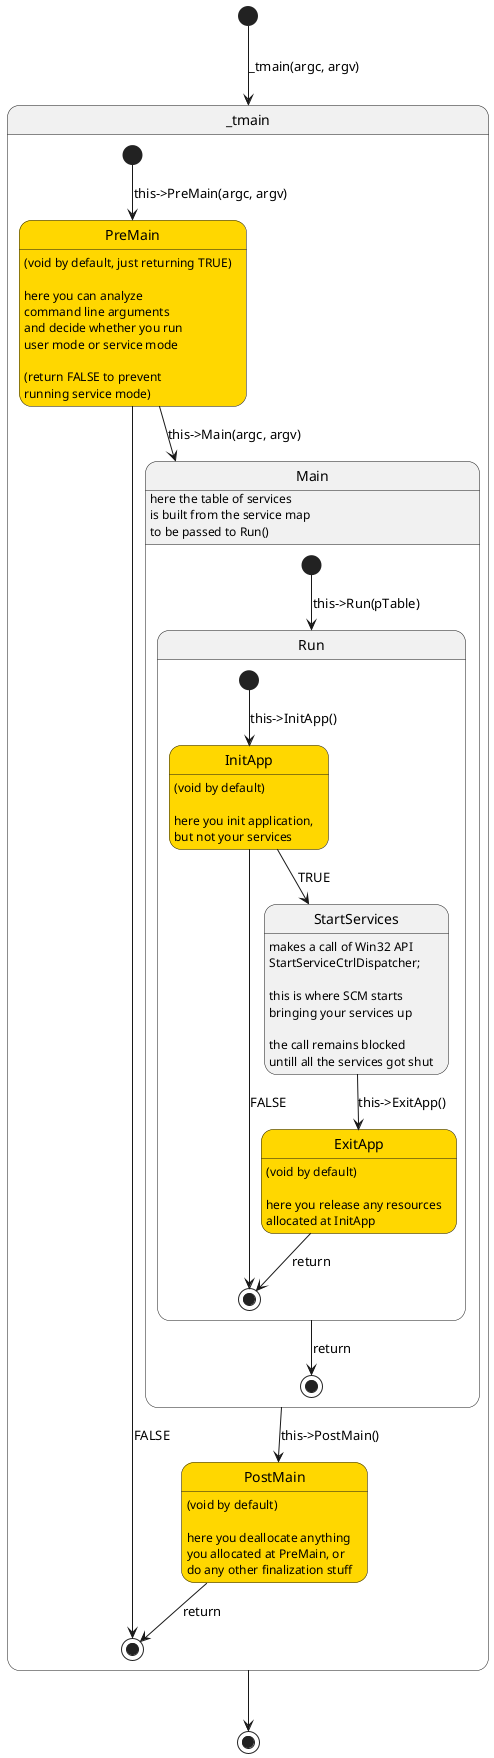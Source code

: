 @startuml ../images/appLifeCycle

hide empty description
[*] --> _tmain : _tmain(argc, argv)

state _tmain {

  [*] --> PreMain : this->PreMain(argc, argv)
  PreMain -> [*] : FALSE
  state PreMain #gold
  PreMain : (void by default, just returning TRUE)\n
  PreMain : here you can analyze
  PreMain : command line arguments
  PreMain : and decide whether you run
  PreMain : user mode or service mode\n
  PreMain : (return FALSE to prevent
  PreMain : running service mode)
  PreMain --> Main : this->Main(argc, argv)

  state Main {

    [*] --> Run : this->Run(pTable)

    state Run {

      [*] --> InitApp : this->InitApp()
      InitApp : (void by default)\n
      InitApp : here you init application,
      InitApp : but not your services

      InitApp --> [*] : FALSE
      state InitApp #gold
      InitApp --> StartServices : TRUE
      StartServices : makes a call of Win32 API
      StartServices : StartServiceCtrlDispatcher;\n
      StartServices : this is where SCM starts
      StartServices : bringing your services up\n
      StartServices : the call remains blocked
      StartServices : untill all the services got shut

      StartServices --> ExitApp : this->ExitApp()
      state ExitApp #gold
      ExitApp : (void by default)\n
      ExitApp : here you release any resources
      ExitApp : allocated at InitApp

      ExitApp --> [*] : return
  }

  Run --> [*] : return
  Main : here the table of services
  Main : is built from the service map
  Main : to be passed to Run()

  }

  Main --> PostMain : this->PostMain()

  PostMain --> [*] : return
  state PostMain #gold
  PostMain : (void by default)\n
  PostMain : here you deallocate anything
  PostMain : you allocated at PreMain, or
  PostMain : do any other finalization stuff

}

_tmain --> [*]

@enduml
